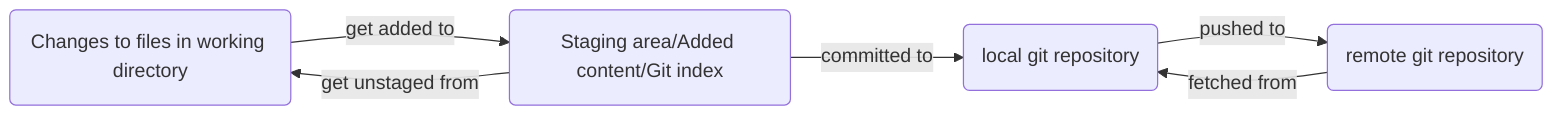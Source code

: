 graph LR
   A(Changes to files in working directory)-- get added to -->B(Staging area/Added content/Git index)
   B-- get unstaged from -->A
   B-- committed to -->C(local git repository)
   C-- pushed to -->D(remote git repository)
   D-- fetched from -->C